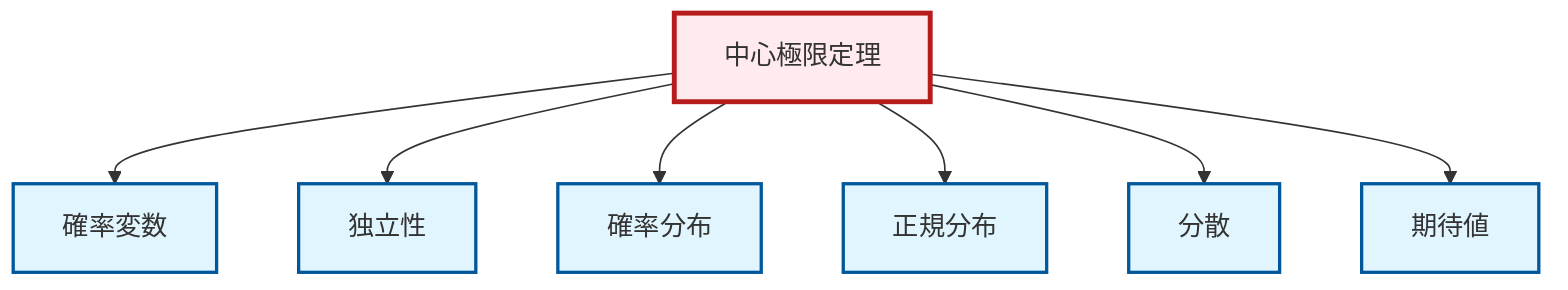 graph TD
    classDef definition fill:#e1f5fe,stroke:#01579b,stroke-width:2px
    classDef theorem fill:#f3e5f5,stroke:#4a148c,stroke-width:2px
    classDef axiom fill:#fff3e0,stroke:#e65100,stroke-width:2px
    classDef example fill:#e8f5e9,stroke:#1b5e20,stroke-width:2px
    classDef current fill:#ffebee,stroke:#b71c1c,stroke-width:3px
    def-expectation["期待値"]:::definition
    def-independence["独立性"]:::definition
    def-variance["分散"]:::definition
    def-probability-distribution["確率分布"]:::definition
    def-normal-distribution["正規分布"]:::definition
    thm-central-limit["中心極限定理"]:::theorem
    def-random-variable["確率変数"]:::definition
    thm-central-limit --> def-random-variable
    thm-central-limit --> def-independence
    thm-central-limit --> def-probability-distribution
    thm-central-limit --> def-normal-distribution
    thm-central-limit --> def-variance
    thm-central-limit --> def-expectation
    class thm-central-limit current